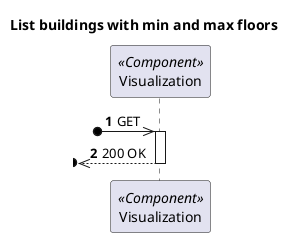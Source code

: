 @startuml
'https://plantuml.com/sequence-diagram

autonumber

skinparam packageStyle rect

title List buildings with min and max floors

participant "Visualization" as MD <<Component>>

?o->> MD : GET

activate MD
?o<<--- MD : 200 OK
deactivate MD
@enduml
